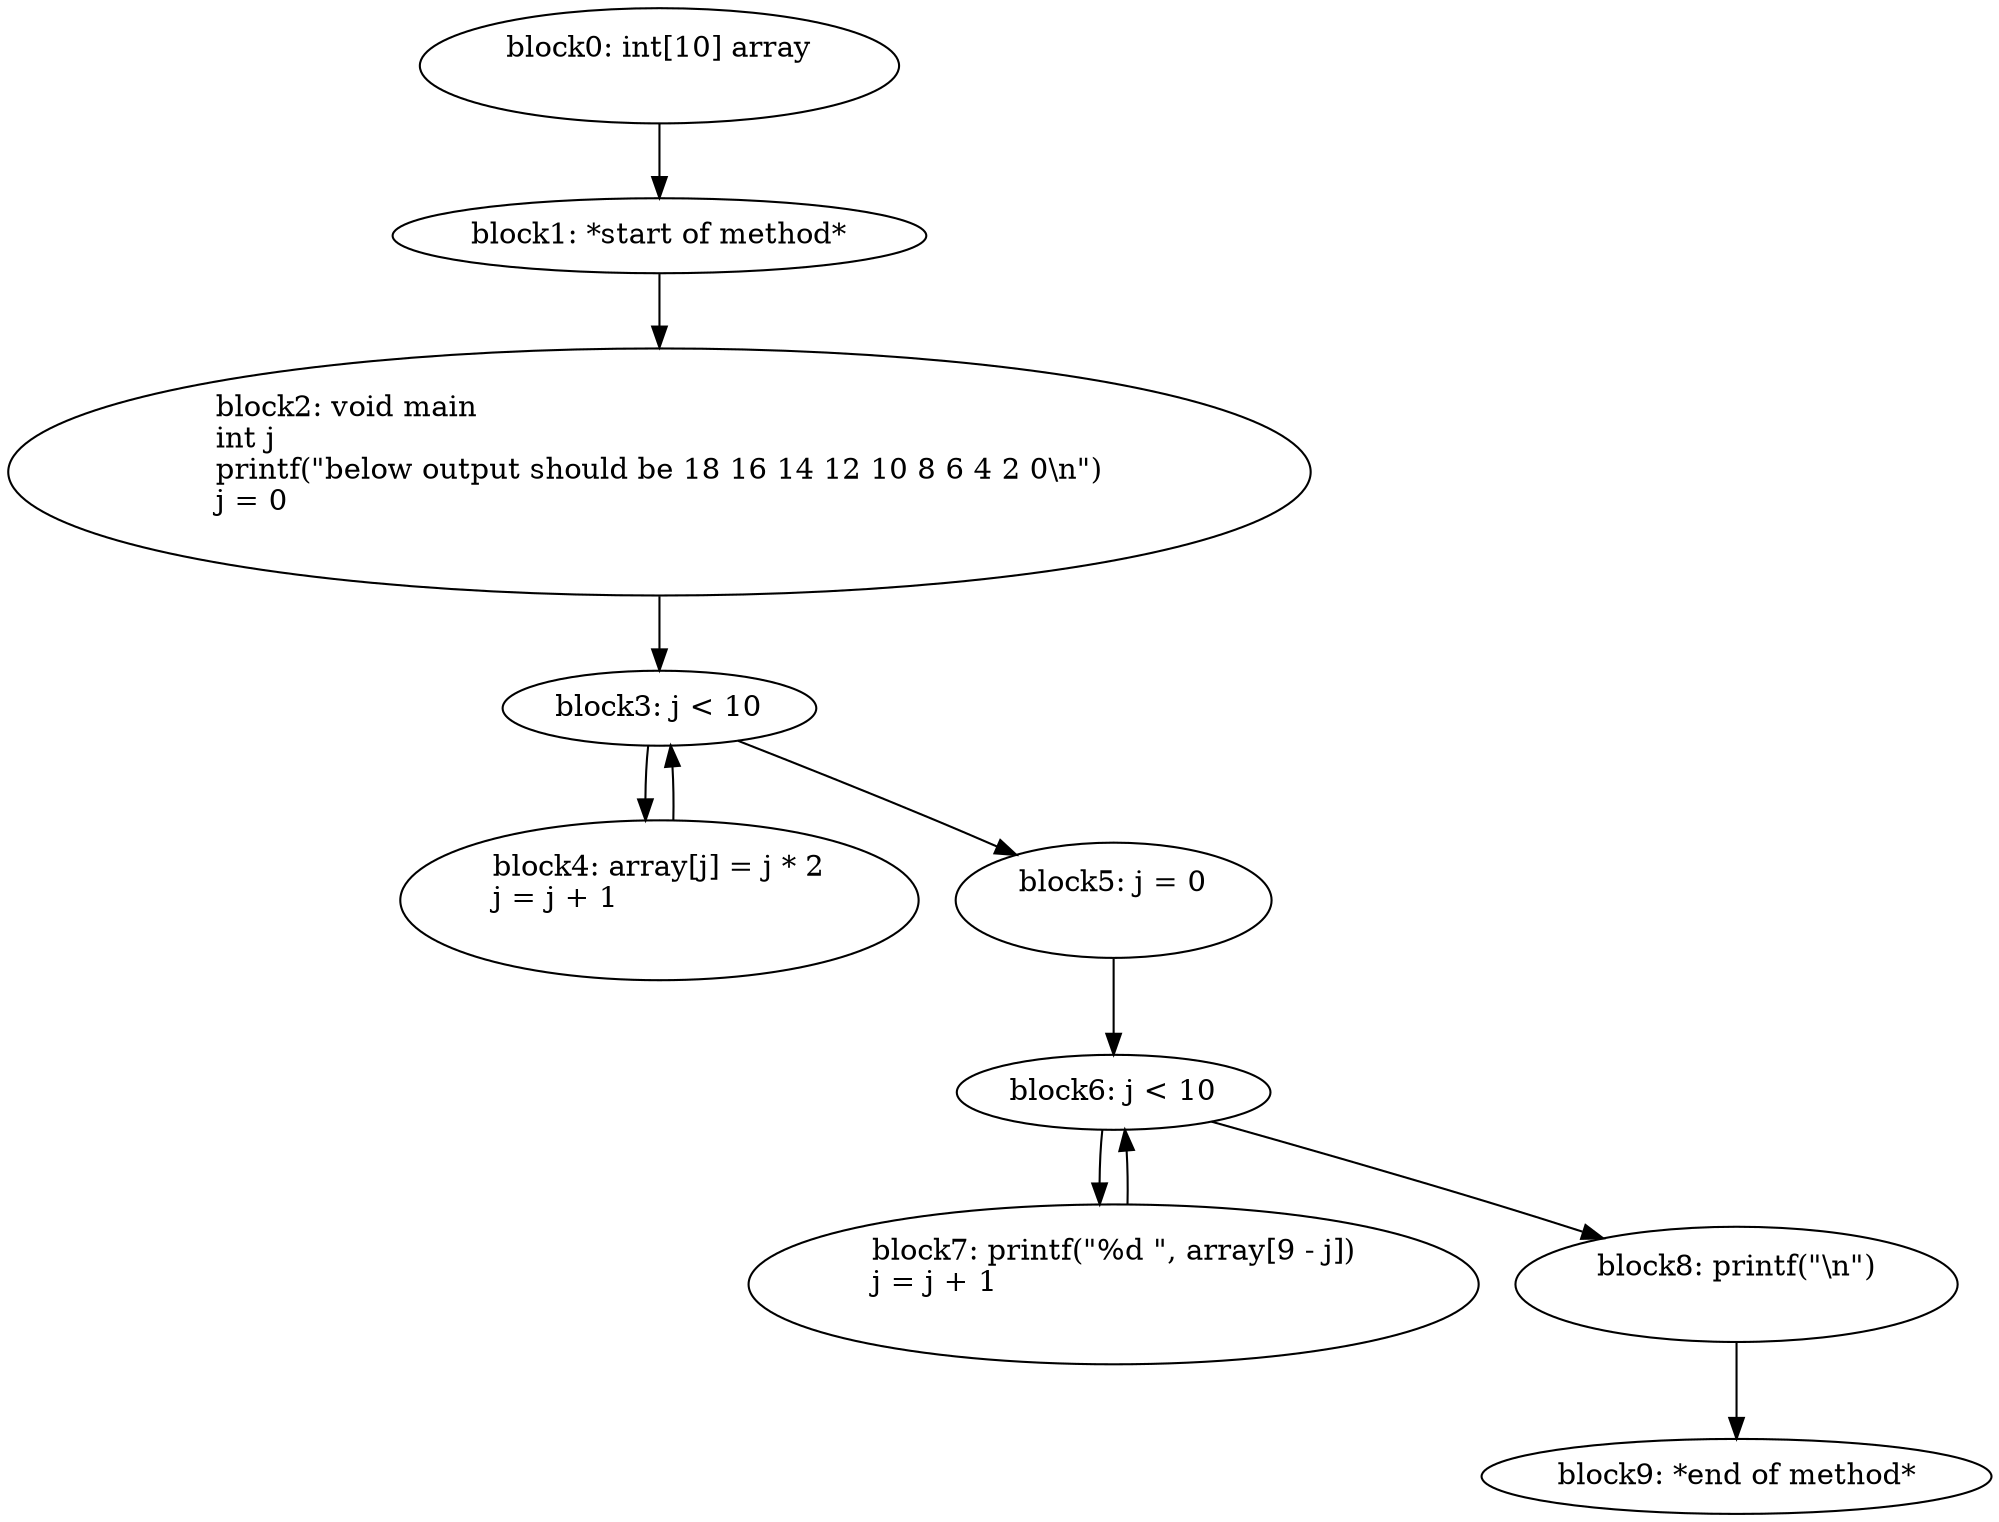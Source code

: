 digraph G {
  block0 [ label="block0: int[10]\ array\l\l" ];
  block1 [ label="block1: *start\ of\ method*\l" ];
  block2 [ label="block2: void\ main\lint\ j\lprintf\(\"below\ output\ should\ be\ 18\ 16\ 14\ 12\ 10\ 8\ 6\ 4\ 2\ 0\\n\"\)\lj\ =\ 0\l\l" ];
  block3 [ label="block3: j\ \<\ 10\l" ];
  block4 [ label="block4: array[j]\ =\ j\ *\ 2\lj\ =\ j\ +\ 1\l\l" ];
  block5 [ label="block5: j\ =\ 0\l\l" ];
  block6 [ label="block6: j\ \<\ 10\l" ];
  block7 [ label="block7: printf\(\"%d\ \"\,\ array[9\ -\ j]\)\lj\ =\ j\ +\ 1\l\l" ];
  block8 [ label="block8: printf\(\"\\n\"\)\l\l" ];
  block9 [ label="block9: *end\ of\ method*\l" ];
  block0 -> block1;
  block1 -> block2;
  block2 -> block3;
  block3 -> block4;
  block4 -> block3;
  block3 -> block5;
  block5 -> block6;
  block6 -> block7;
  block7 -> block6;
  block6 -> block8;
  block8 -> block9;
}
